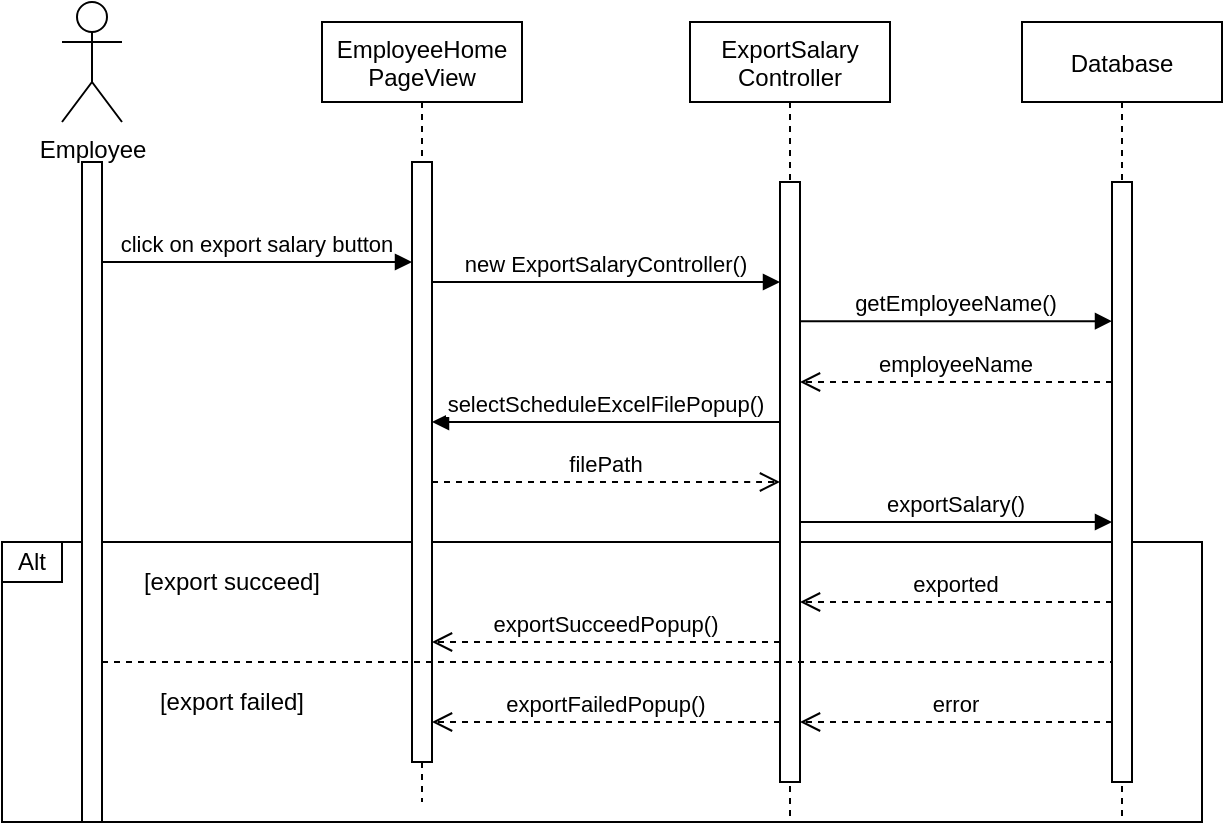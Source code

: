 <mxfile version="14.1.8" type="github">
  <diagram id="bwYI7TvKeoxW5Ph6_rZA" name="Page-1">
    <mxGraphModel dx="723" dy="376" grid="1" gridSize="10" guides="1" tooltips="1" connect="1" arrows="1" fold="1" page="1" pageScale="1" pageWidth="827" pageHeight="1169" math="0" shadow="0">
      <root>
        <mxCell id="0" />
        <mxCell id="1" parent="0" />
        <mxCell id="1p_n9tZoxTobj3DN7YQZ-1" value="" style="rounded=0;whiteSpace=wrap;html=1;" vertex="1" parent="1">
          <mxGeometry x="20" y="340" width="600" height="140" as="geometry" />
        </mxCell>
        <mxCell id="1p_n9tZoxTobj3DN7YQZ-2" value="EmployeeHome&#xa;PageView" style="shape=umlLifeline;perimeter=lifelinePerimeter;container=1;collapsible=0;recursiveResize=0;rounded=0;shadow=0;strokeWidth=1;" vertex="1" parent="1">
          <mxGeometry x="180" y="80" width="100" height="390" as="geometry" />
        </mxCell>
        <mxCell id="1p_n9tZoxTobj3DN7YQZ-3" value="" style="points=[];perimeter=orthogonalPerimeter;rounded=0;shadow=0;strokeWidth=1;" vertex="1" parent="1p_n9tZoxTobj3DN7YQZ-2">
          <mxGeometry x="45" y="70" width="10" height="300" as="geometry" />
        </mxCell>
        <mxCell id="1p_n9tZoxTobj3DN7YQZ-4" value="ExportSalary&#xa;Controller" style="shape=umlLifeline;perimeter=lifelinePerimeter;container=1;collapsible=0;recursiveResize=0;rounded=0;shadow=0;strokeWidth=1;" vertex="1" parent="1">
          <mxGeometry x="364" y="80" width="100" height="400" as="geometry" />
        </mxCell>
        <mxCell id="1p_n9tZoxTobj3DN7YQZ-5" value="" style="points=[];perimeter=orthogonalPerimeter;rounded=0;shadow=0;strokeWidth=1;" vertex="1" parent="1p_n9tZoxTobj3DN7YQZ-4">
          <mxGeometry x="45" y="80" width="10" height="300" as="geometry" />
        </mxCell>
        <mxCell id="1p_n9tZoxTobj3DN7YQZ-6" value="Employee" style="shape=umlActor;verticalLabelPosition=bottom;verticalAlign=top;html=1;outlineConnect=0;" vertex="1" parent="1">
          <mxGeometry x="50" y="70" width="30" height="60" as="geometry" />
        </mxCell>
        <mxCell id="1p_n9tZoxTobj3DN7YQZ-7" value="Database" style="shape=umlLifeline;perimeter=lifelinePerimeter;container=1;collapsible=0;recursiveResize=0;rounded=0;shadow=0;strokeWidth=1;" vertex="1" parent="1">
          <mxGeometry x="530" y="80" width="100" height="400" as="geometry" />
        </mxCell>
        <mxCell id="1p_n9tZoxTobj3DN7YQZ-8" value="" style="points=[];perimeter=orthogonalPerimeter;rounded=0;shadow=0;strokeWidth=1;" vertex="1" parent="1p_n9tZoxTobj3DN7YQZ-7">
          <mxGeometry x="45" y="80" width="10" height="300" as="geometry" />
        </mxCell>
        <mxCell id="1p_n9tZoxTobj3DN7YQZ-9" value="" style="points=[];perimeter=orthogonalPerimeter;rounded=0;shadow=0;strokeWidth=1;" vertex="1" parent="1">
          <mxGeometry x="60" y="150" width="10" height="330" as="geometry" />
        </mxCell>
        <mxCell id="1p_n9tZoxTobj3DN7YQZ-10" value="click on export salary button" style="verticalAlign=bottom;endArrow=block;shadow=0;strokeWidth=1;" edge="1" parent="1" source="1p_n9tZoxTobj3DN7YQZ-9" target="1p_n9tZoxTobj3DN7YQZ-3">
          <mxGeometry relative="1" as="geometry">
            <mxPoint x="140" y="470" as="sourcePoint" />
            <mxPoint x="265" y="400" as="targetPoint" />
            <Array as="points">
              <mxPoint x="100" y="200" />
            </Array>
          </mxGeometry>
        </mxCell>
        <mxCell id="1p_n9tZoxTobj3DN7YQZ-11" value="new ExportSalaryController()" style="verticalAlign=bottom;endArrow=block;shadow=0;strokeWidth=1;" edge="1" parent="1" source="1p_n9tZoxTobj3DN7YQZ-3" target="1p_n9tZoxTobj3DN7YQZ-5">
          <mxGeometry relative="1" as="geometry">
            <mxPoint x="240" y="210" as="sourcePoint" />
            <mxPoint x="395" y="210" as="targetPoint" />
            <Array as="points">
              <mxPoint x="270" y="210" />
            </Array>
          </mxGeometry>
        </mxCell>
        <mxCell id="1p_n9tZoxTobj3DN7YQZ-12" value="getEmployeeName()" style="verticalAlign=bottom;endArrow=block;shadow=0;strokeWidth=1;" edge="1" parent="1" source="1p_n9tZoxTobj3DN7YQZ-5" target="1p_n9tZoxTobj3DN7YQZ-8">
          <mxGeometry relative="1" as="geometry">
            <mxPoint x="400" y="229.58" as="sourcePoint" />
            <mxPoint x="574" y="229.58" as="targetPoint" />
            <Array as="points">
              <mxPoint x="435" y="229.58" />
            </Array>
          </mxGeometry>
        </mxCell>
        <mxCell id="1p_n9tZoxTobj3DN7YQZ-13" value="employeeName" style="verticalAlign=bottom;endArrow=open;dashed=1;endSize=8;shadow=0;strokeWidth=1;" edge="1" parent="1" source="1p_n9tZoxTobj3DN7YQZ-8" target="1p_n9tZoxTobj3DN7YQZ-5">
          <mxGeometry relative="1" as="geometry">
            <mxPoint x="490" y="310" as="targetPoint" />
            <mxPoint x="580" y="330" as="sourcePoint" />
            <Array as="points">
              <mxPoint x="530" y="260" />
            </Array>
          </mxGeometry>
        </mxCell>
        <mxCell id="1p_n9tZoxTobj3DN7YQZ-14" value="selectScheduleExcelFilePopup()" style="verticalAlign=bottom;endArrow=block;shadow=0;strokeWidth=1;" edge="1" parent="1" source="1p_n9tZoxTobj3DN7YQZ-5" target="1p_n9tZoxTobj3DN7YQZ-3">
          <mxGeometry relative="1" as="geometry">
            <mxPoint x="240" y="270" as="sourcePoint" />
            <mxPoint x="414" y="270" as="targetPoint" />
            <Array as="points">
              <mxPoint x="275" y="280" />
            </Array>
          </mxGeometry>
        </mxCell>
        <mxCell id="1p_n9tZoxTobj3DN7YQZ-15" value="filePath" style="verticalAlign=bottom;endArrow=open;dashed=1;endSize=8;shadow=0;strokeWidth=1;" edge="1" parent="1" source="1p_n9tZoxTobj3DN7YQZ-3" target="1p_n9tZoxTobj3DN7YQZ-5">
          <mxGeometry relative="1" as="geometry">
            <mxPoint x="414" y="320" as="targetPoint" />
            <mxPoint x="575" y="260" as="sourcePoint" />
            <Array as="points">
              <mxPoint x="390" y="310" />
            </Array>
          </mxGeometry>
        </mxCell>
        <mxCell id="1p_n9tZoxTobj3DN7YQZ-16" value="exportSalary()" style="verticalAlign=bottom;endArrow=block;shadow=0;strokeWidth=1;" edge="1" parent="1">
          <mxGeometry relative="1" as="geometry">
            <mxPoint x="419" y="330" as="sourcePoint" />
            <mxPoint x="575" y="330" as="targetPoint" />
            <Array as="points">
              <mxPoint x="435" y="330" />
            </Array>
          </mxGeometry>
        </mxCell>
        <mxCell id="1p_n9tZoxTobj3DN7YQZ-17" value="exported" style="verticalAlign=bottom;endArrow=open;dashed=1;endSize=8;shadow=0;strokeWidth=1;" edge="1" parent="1" source="1p_n9tZoxTobj3DN7YQZ-8" target="1p_n9tZoxTobj3DN7YQZ-5">
          <mxGeometry relative="1" as="geometry">
            <mxPoint x="419" y="350" as="targetPoint" />
            <mxPoint x="575" y="350" as="sourcePoint" />
            <Array as="points">
              <mxPoint x="530" y="370" />
            </Array>
          </mxGeometry>
        </mxCell>
        <mxCell id="1p_n9tZoxTobj3DN7YQZ-18" value="exportSucceedPopup()" style="verticalAlign=bottom;endArrow=open;dashed=1;endSize=8;shadow=0;strokeWidth=1;" edge="1" parent="1" source="1p_n9tZoxTobj3DN7YQZ-5" target="1p_n9tZoxTobj3DN7YQZ-3">
          <mxGeometry relative="1" as="geometry">
            <mxPoint x="250" y="350" as="targetPoint" />
            <mxPoint x="406" y="350" as="sourcePoint" />
            <Array as="points">
              <mxPoint x="361" y="390" />
            </Array>
          </mxGeometry>
        </mxCell>
        <mxCell id="1p_n9tZoxTobj3DN7YQZ-19" value="" style="endArrow=none;dashed=1;html=1;" edge="1" parent="1" source="1p_n9tZoxTobj3DN7YQZ-9" target="1p_n9tZoxTobj3DN7YQZ-8">
          <mxGeometry width="50" height="50" relative="1" as="geometry">
            <mxPoint x="380" y="440" as="sourcePoint" />
            <mxPoint x="430" y="390" as="targetPoint" />
            <Array as="points">
              <mxPoint x="380" y="400" />
            </Array>
          </mxGeometry>
        </mxCell>
        <mxCell id="1p_n9tZoxTobj3DN7YQZ-20" value="error" style="verticalAlign=bottom;endArrow=open;dashed=1;endSize=8;shadow=0;strokeWidth=1;" edge="1" parent="1" source="1p_n9tZoxTobj3DN7YQZ-8" target="1p_n9tZoxTobj3DN7YQZ-5">
          <mxGeometry relative="1" as="geometry">
            <mxPoint x="414" y="430" as="targetPoint" />
            <mxPoint x="570" y="430" as="sourcePoint" />
            <Array as="points">
              <mxPoint x="525" y="430" />
            </Array>
          </mxGeometry>
        </mxCell>
        <mxCell id="1p_n9tZoxTobj3DN7YQZ-21" value="exportFailedPopup()" style="verticalAlign=bottom;endArrow=open;dashed=1;endSize=8;shadow=0;strokeWidth=1;" edge="1" parent="1" source="1p_n9tZoxTobj3DN7YQZ-5" target="1p_n9tZoxTobj3DN7YQZ-3">
          <mxGeometry relative="1" as="geometry">
            <mxPoint x="240" y="430" as="targetPoint" />
            <mxPoint x="414" y="430" as="sourcePoint" />
            <Array as="points">
              <mxPoint x="366" y="430" />
            </Array>
          </mxGeometry>
        </mxCell>
        <mxCell id="1p_n9tZoxTobj3DN7YQZ-22" value="Alt" style="rounded=0;whiteSpace=wrap;html=1;" vertex="1" parent="1">
          <mxGeometry x="20" y="340" width="30" height="20" as="geometry" />
        </mxCell>
        <mxCell id="1p_n9tZoxTobj3DN7YQZ-23" value="[export succeed]" style="text;html=1;strokeColor=none;fillColor=none;align=center;verticalAlign=middle;whiteSpace=wrap;rounded=0;" vertex="1" parent="1">
          <mxGeometry x="80" y="350" width="110" height="20" as="geometry" />
        </mxCell>
        <mxCell id="1p_n9tZoxTobj3DN7YQZ-25" value="[export failed]" style="text;html=1;strokeColor=none;fillColor=none;align=center;verticalAlign=middle;whiteSpace=wrap;rounded=0;" vertex="1" parent="1">
          <mxGeometry x="80" y="410" width="110" height="20" as="geometry" />
        </mxCell>
      </root>
    </mxGraphModel>
  </diagram>
</mxfile>
